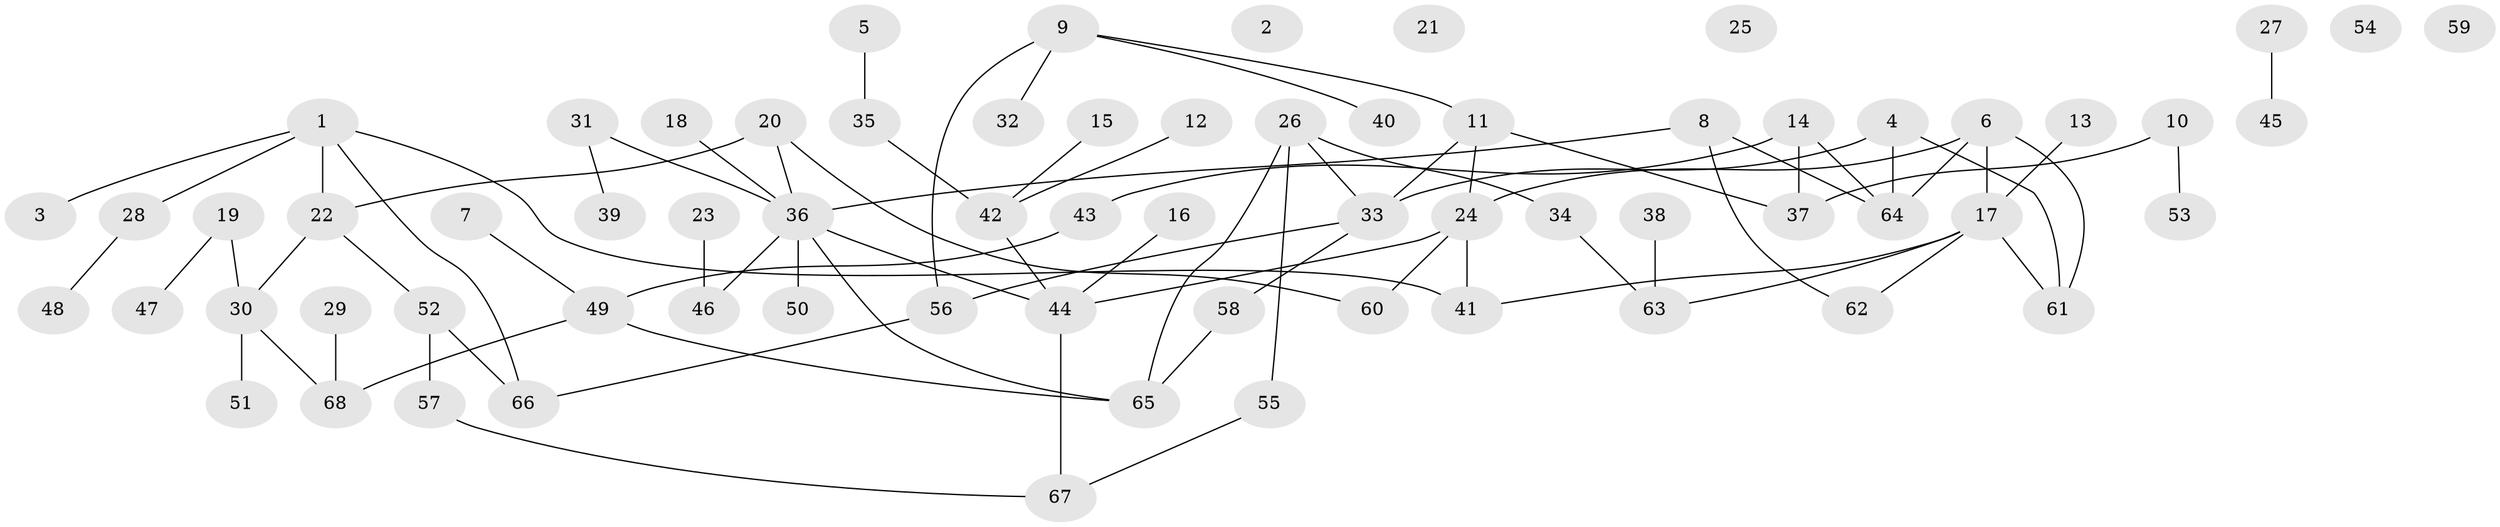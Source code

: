 // Generated by graph-tools (version 1.1) at 2025/49/03/09/25 03:49:13]
// undirected, 68 vertices, 80 edges
graph export_dot {
graph [start="1"]
  node [color=gray90,style=filled];
  1;
  2;
  3;
  4;
  5;
  6;
  7;
  8;
  9;
  10;
  11;
  12;
  13;
  14;
  15;
  16;
  17;
  18;
  19;
  20;
  21;
  22;
  23;
  24;
  25;
  26;
  27;
  28;
  29;
  30;
  31;
  32;
  33;
  34;
  35;
  36;
  37;
  38;
  39;
  40;
  41;
  42;
  43;
  44;
  45;
  46;
  47;
  48;
  49;
  50;
  51;
  52;
  53;
  54;
  55;
  56;
  57;
  58;
  59;
  60;
  61;
  62;
  63;
  64;
  65;
  66;
  67;
  68;
  1 -- 3;
  1 -- 22;
  1 -- 28;
  1 -- 41;
  1 -- 66;
  4 -- 33;
  4 -- 61;
  4 -- 64;
  5 -- 35;
  6 -- 17;
  6 -- 24;
  6 -- 61;
  6 -- 64;
  7 -- 49;
  8 -- 36;
  8 -- 62;
  8 -- 64;
  9 -- 11;
  9 -- 32;
  9 -- 40;
  9 -- 56;
  10 -- 37;
  10 -- 53;
  11 -- 24;
  11 -- 33;
  11 -- 37;
  12 -- 42;
  13 -- 17;
  14 -- 37;
  14 -- 43;
  14 -- 64;
  15 -- 42;
  16 -- 44;
  17 -- 41;
  17 -- 61;
  17 -- 62;
  17 -- 63;
  18 -- 36;
  19 -- 30;
  19 -- 47;
  20 -- 22;
  20 -- 36;
  20 -- 60;
  22 -- 30;
  22 -- 52;
  23 -- 46;
  24 -- 41;
  24 -- 44;
  24 -- 60;
  26 -- 33;
  26 -- 34;
  26 -- 55;
  26 -- 65;
  27 -- 45;
  28 -- 48;
  29 -- 68;
  30 -- 51;
  30 -- 68;
  31 -- 36;
  31 -- 39;
  33 -- 56;
  33 -- 58;
  34 -- 63;
  35 -- 42;
  36 -- 44;
  36 -- 46;
  36 -- 50;
  36 -- 65;
  38 -- 63;
  42 -- 44;
  43 -- 49;
  44 -- 67;
  49 -- 65;
  49 -- 68;
  52 -- 57;
  52 -- 66;
  55 -- 67;
  56 -- 66;
  57 -- 67;
  58 -- 65;
}
